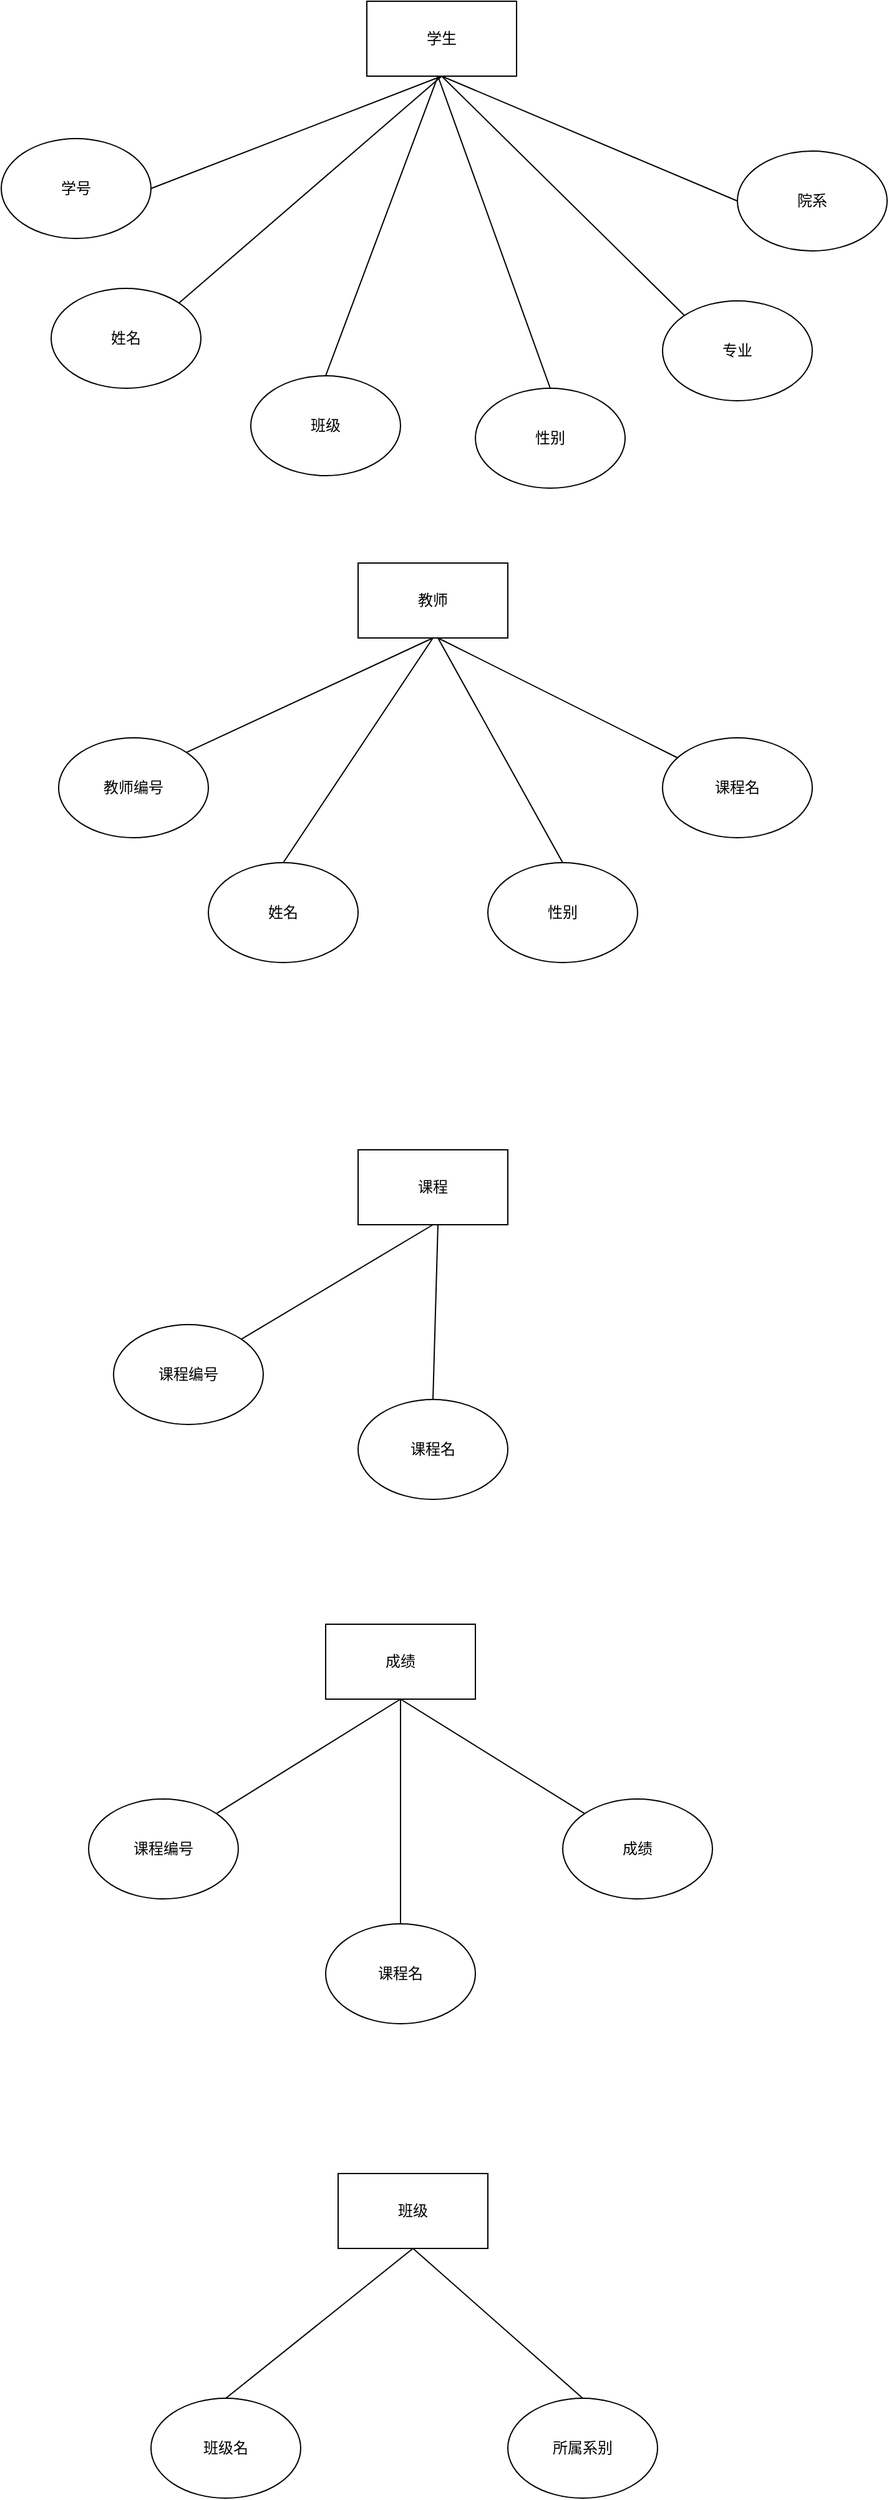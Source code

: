 <mxfile version="10.6.5" type="github"><diagram id="qT8SgKs2lW3Hfv6_advM" name="第 1 页"><mxGraphModel dx="840" dy="462" grid="1" gridSize="10" guides="1" tooltips="1" connect="1" arrows="1" fold="1" page="1" pageScale="1" pageWidth="827" pageHeight="1169" math="0" shadow="0"><root><mxCell id="0"/><mxCell id="1" parent="0"/><mxCell id="ygVg7dF1yFXpPzf_DoHh-1" value="学生" style="rounded=0;whiteSpace=wrap;html=1;" vertex="1" parent="1"><mxGeometry x="353" y="120" width="120" height="60" as="geometry"/></mxCell><mxCell id="ygVg7dF1yFXpPzf_DoHh-2" value="学号" style="ellipse;whiteSpace=wrap;html=1;" vertex="1" parent="1"><mxGeometry x="60" y="230" width="120" height="80" as="geometry"/></mxCell><mxCell id="ygVg7dF1yFXpPzf_DoHh-3" value="姓名" style="ellipse;whiteSpace=wrap;html=1;" vertex="1" parent="1"><mxGeometry x="100" y="350" width="120" height="80" as="geometry"/></mxCell><mxCell id="ygVg7dF1yFXpPzf_DoHh-4" value="班级" style="ellipse;whiteSpace=wrap;html=1;" vertex="1" parent="1"><mxGeometry x="260" y="420" width="120" height="80" as="geometry"/></mxCell><mxCell id="ygVg7dF1yFXpPzf_DoHh-5" value="性别" style="ellipse;whiteSpace=wrap;html=1;" vertex="1" parent="1"><mxGeometry x="440" y="430" width="120" height="80" as="geometry"/></mxCell><mxCell id="ygVg7dF1yFXpPzf_DoHh-6" value="专业" style="ellipse;whiteSpace=wrap;html=1;" vertex="1" parent="1"><mxGeometry x="590" y="360" width="120" height="80" as="geometry"/></mxCell><mxCell id="ygVg7dF1yFXpPzf_DoHh-7" value="院系" style="ellipse;whiteSpace=wrap;html=1;" vertex="1" parent="1"><mxGeometry x="650" y="240" width="120" height="80" as="geometry"/></mxCell><mxCell id="ygVg7dF1yFXpPzf_DoHh-8" value="" style="endArrow=none;html=1;exitX=1;exitY=0.5;exitDx=0;exitDy=0;entryX=0.5;entryY=1;entryDx=0;entryDy=0;" edge="1" parent="1" source="ygVg7dF1yFXpPzf_DoHh-2" target="ygVg7dF1yFXpPzf_DoHh-1"><mxGeometry width="50" height="50" relative="1" as="geometry"><mxPoint x="220" y="260" as="sourcePoint"/><mxPoint x="270" y="210" as="targetPoint"/></mxGeometry></mxCell><mxCell id="ygVg7dF1yFXpPzf_DoHh-9" value="" style="endArrow=none;html=1;exitX=1;exitY=0;exitDx=0;exitDy=0;entryX=0.5;entryY=1;entryDx=0;entryDy=0;" edge="1" parent="1" source="ygVg7dF1yFXpPzf_DoHh-3" target="ygVg7dF1yFXpPzf_DoHh-1"><mxGeometry width="50" height="50" relative="1" as="geometry"><mxPoint x="190" y="280" as="sourcePoint"/><mxPoint x="440" y="190" as="targetPoint"/></mxGeometry></mxCell><mxCell id="ygVg7dF1yFXpPzf_DoHh-10" value="" style="endArrow=none;html=1;entryX=0.5;entryY=1;entryDx=0;entryDy=0;" edge="1" parent="1" target="ygVg7dF1yFXpPzf_DoHh-1"><mxGeometry width="50" height="50" relative="1" as="geometry"><mxPoint x="650" y="280" as="sourcePoint"/><mxPoint x="450" y="200" as="targetPoint"/></mxGeometry></mxCell><mxCell id="ygVg7dF1yFXpPzf_DoHh-11" value="" style="endArrow=none;html=1;exitX=0;exitY=0;exitDx=0;exitDy=0;entryX=0.5;entryY=1;entryDx=0;entryDy=0;" edge="1" parent="1" source="ygVg7dF1yFXpPzf_DoHh-6" target="ygVg7dF1yFXpPzf_DoHh-1"><mxGeometry width="50" height="50" relative="1" as="geometry"><mxPoint x="210" y="300" as="sourcePoint"/><mxPoint x="460" y="210" as="targetPoint"/></mxGeometry></mxCell><mxCell id="ygVg7dF1yFXpPzf_DoHh-12" value="" style="endArrow=none;html=1;exitX=0.5;exitY=0;exitDx=0;exitDy=0;" edge="1" parent="1" source="ygVg7dF1yFXpPzf_DoHh-4"><mxGeometry width="50" height="50" relative="1" as="geometry"><mxPoint x="220" y="310" as="sourcePoint"/><mxPoint x="410" y="180" as="targetPoint"/></mxGeometry></mxCell><mxCell id="ygVg7dF1yFXpPzf_DoHh-13" value="" style="endArrow=none;html=1;exitX=0.5;exitY=0;exitDx=0;exitDy=0;" edge="1" parent="1" source="ygVg7dF1yFXpPzf_DoHh-5"><mxGeometry width="50" height="50" relative="1" as="geometry"><mxPoint x="230" y="320" as="sourcePoint"/><mxPoint x="410" y="180" as="targetPoint"/></mxGeometry></mxCell><mxCell id="ygVg7dF1yFXpPzf_DoHh-14" value="教师" style="rounded=0;whiteSpace=wrap;html=1;" vertex="1" parent="1"><mxGeometry x="346" y="570" width="120" height="60" as="geometry"/></mxCell><mxCell id="ygVg7dF1yFXpPzf_DoHh-15" value="教师编号" style="ellipse;whiteSpace=wrap;html=1;" vertex="1" parent="1"><mxGeometry x="106" y="710" width="120" height="80" as="geometry"/></mxCell><mxCell id="ygVg7dF1yFXpPzf_DoHh-16" value="姓名" style="ellipse;whiteSpace=wrap;html=1;" vertex="1" parent="1"><mxGeometry x="226" y="810" width="120" height="80" as="geometry"/></mxCell><mxCell id="ygVg7dF1yFXpPzf_DoHh-17" value="课程名" style="ellipse;whiteSpace=wrap;html=1;" vertex="1" parent="1"><mxGeometry x="590" y="710" width="120" height="80" as="geometry"/></mxCell><mxCell id="ygVg7dF1yFXpPzf_DoHh-18" value="性别" style="ellipse;whiteSpace=wrap;html=1;" vertex="1" parent="1"><mxGeometry x="450" y="810" width="120" height="80" as="geometry"/></mxCell><mxCell id="ygVg7dF1yFXpPzf_DoHh-19" value="" style="endArrow=none;html=1;entryX=0.5;entryY=1;entryDx=0;entryDy=0;exitX=1;exitY=0;exitDx=0;exitDy=0;" edge="1" parent="1" source="ygVg7dF1yFXpPzf_DoHh-15" target="ygVg7dF1yFXpPzf_DoHh-14"><mxGeometry width="50" height="50" relative="1" as="geometry"><mxPoint x="300" y="710" as="sourcePoint"/><mxPoint x="350" y="660" as="targetPoint"/></mxGeometry></mxCell><mxCell id="ygVg7dF1yFXpPzf_DoHh-20" value="" style="endArrow=none;html=1;entryX=0.5;entryY=1;entryDx=0;entryDy=0;exitX=0.5;exitY=0;exitDx=0;exitDy=0;" edge="1" parent="1" source="ygVg7dF1yFXpPzf_DoHh-16" target="ygVg7dF1yFXpPzf_DoHh-14"><mxGeometry width="50" height="50" relative="1" as="geometry"><mxPoint x="218" y="732" as="sourcePoint"/><mxPoint x="416" y="640" as="targetPoint"/></mxGeometry></mxCell><mxCell id="ygVg7dF1yFXpPzf_DoHh-21" value="" style="endArrow=none;html=1;exitX=0.5;exitY=0;exitDx=0;exitDy=0;" edge="1" parent="1" source="ygVg7dF1yFXpPzf_DoHh-18"><mxGeometry width="50" height="50" relative="1" as="geometry"><mxPoint x="228" y="742" as="sourcePoint"/><mxPoint x="410" y="630" as="targetPoint"/></mxGeometry></mxCell><mxCell id="ygVg7dF1yFXpPzf_DoHh-22" value="" style="endArrow=none;html=1;" edge="1" parent="1" source="ygVg7dF1yFXpPzf_DoHh-17"><mxGeometry width="50" height="50" relative="1" as="geometry"><mxPoint x="238" y="752" as="sourcePoint"/><mxPoint x="410" y="630" as="targetPoint"/></mxGeometry></mxCell><mxCell id="ygVg7dF1yFXpPzf_DoHh-23" value="课程" style="rounded=0;whiteSpace=wrap;html=1;" vertex="1" parent="1"><mxGeometry x="346" y="1040" width="120" height="60" as="geometry"/></mxCell><mxCell id="ygVg7dF1yFXpPzf_DoHh-24" value="课程编号" style="ellipse;whiteSpace=wrap;html=1;" vertex="1" parent="1"><mxGeometry x="150" y="1180" width="120" height="80" as="geometry"/></mxCell><mxCell id="ygVg7dF1yFXpPzf_DoHh-25" value="课程名" style="ellipse;whiteSpace=wrap;html=1;" vertex="1" parent="1"><mxGeometry x="346" y="1240" width="120" height="80" as="geometry"/></mxCell><mxCell id="ygVg7dF1yFXpPzf_DoHh-27" value="" style="endArrow=none;html=1;entryX=0.5;entryY=1;entryDx=0;entryDy=0;exitX=1;exitY=0;exitDx=0;exitDy=0;" edge="1" parent="1" source="ygVg7dF1yFXpPzf_DoHh-24" target="ygVg7dF1yFXpPzf_DoHh-23"><mxGeometry width="50" height="50" relative="1" as="geometry"><mxPoint x="340" y="1190" as="sourcePoint"/><mxPoint x="390" y="1140" as="targetPoint"/></mxGeometry></mxCell><mxCell id="ygVg7dF1yFXpPzf_DoHh-28" value="" style="endArrow=none;html=1;exitX=0.5;exitY=0;exitDx=0;exitDy=0;" edge="1" parent="1" source="ygVg7dF1yFXpPzf_DoHh-25"><mxGeometry width="50" height="50" relative="1" as="geometry"><mxPoint x="400" y="1210" as="sourcePoint"/><mxPoint x="410" y="1100" as="targetPoint"/></mxGeometry></mxCell><mxCell id="ygVg7dF1yFXpPzf_DoHh-29" value="成绩" style="rounded=0;whiteSpace=wrap;html=1;" vertex="1" parent="1"><mxGeometry x="320" y="1420" width="120" height="60" as="geometry"/></mxCell><mxCell id="ygVg7dF1yFXpPzf_DoHh-30" value="课程编号" style="ellipse;whiteSpace=wrap;html=1;" vertex="1" parent="1"><mxGeometry x="130" y="1560" width="120" height="80" as="geometry"/></mxCell><mxCell id="ygVg7dF1yFXpPzf_DoHh-31" value="课程名" style="ellipse;whiteSpace=wrap;html=1;" vertex="1" parent="1"><mxGeometry x="320" y="1660" width="120" height="80" as="geometry"/></mxCell><mxCell id="ygVg7dF1yFXpPzf_DoHh-33" value="成绩" style="ellipse;whiteSpace=wrap;html=1;" vertex="1" parent="1"><mxGeometry x="510" y="1560" width="120" height="80" as="geometry"/></mxCell><mxCell id="ygVg7dF1yFXpPzf_DoHh-34" value="" style="endArrow=none;html=1;exitX=1;exitY=0;exitDx=0;exitDy=0;entryX=0.5;entryY=1;entryDx=0;entryDy=0;" edge="1" parent="1" source="ygVg7dF1yFXpPzf_DoHh-30" target="ygVg7dF1yFXpPzf_DoHh-29"><mxGeometry width="50" height="50" relative="1" as="geometry"><mxPoint x="300" y="1560" as="sourcePoint"/><mxPoint x="370" y="1520" as="targetPoint"/></mxGeometry></mxCell><mxCell id="ygVg7dF1yFXpPzf_DoHh-35" value="" style="endArrow=none;html=1;exitX=0.5;exitY=0;exitDx=0;exitDy=0;" edge="1" parent="1" source="ygVg7dF1yFXpPzf_DoHh-31"><mxGeometry width="50" height="50" relative="1" as="geometry"><mxPoint x="242" y="1582" as="sourcePoint"/><mxPoint x="380" y="1480" as="targetPoint"/></mxGeometry></mxCell><mxCell id="ygVg7dF1yFXpPzf_DoHh-36" value="" style="endArrow=none;html=1;exitX=0;exitY=0;exitDx=0;exitDy=0;" edge="1" parent="1" source="ygVg7dF1yFXpPzf_DoHh-33"><mxGeometry width="50" height="50" relative="1" as="geometry"><mxPoint x="252" y="1592" as="sourcePoint"/><mxPoint x="380" y="1480" as="targetPoint"/></mxGeometry></mxCell><mxCell id="ygVg7dF1yFXpPzf_DoHh-37" value="班级" style="rounded=0;whiteSpace=wrap;html=1;" vertex="1" parent="1"><mxGeometry x="330" y="1860" width="120" height="60" as="geometry"/></mxCell><mxCell id="ygVg7dF1yFXpPzf_DoHh-38" value="班级名" style="ellipse;whiteSpace=wrap;html=1;" vertex="1" parent="1"><mxGeometry x="180" y="2040" width="120" height="80" as="geometry"/></mxCell><mxCell id="ygVg7dF1yFXpPzf_DoHh-39" value="所属系别" style="ellipse;whiteSpace=wrap;html=1;" vertex="1" parent="1"><mxGeometry x="466" y="2040" width="120" height="80" as="geometry"/></mxCell><mxCell id="ygVg7dF1yFXpPzf_DoHh-40" value="" style="endArrow=none;html=1;entryX=0.5;entryY=1;entryDx=0;entryDy=0;exitX=0.5;exitY=0;exitDx=0;exitDy=0;" edge="1" parent="1" source="ygVg7dF1yFXpPzf_DoHh-38" target="ygVg7dF1yFXpPzf_DoHh-37"><mxGeometry width="50" height="50" relative="1" as="geometry"><mxPoint x="310" y="2030" as="sourcePoint"/><mxPoint x="360" y="1980" as="targetPoint"/></mxGeometry></mxCell><mxCell id="ygVg7dF1yFXpPzf_DoHh-41" value="" style="endArrow=none;html=1;exitX=0.5;exitY=0;exitDx=0;exitDy=0;" edge="1" parent="1" source="ygVg7dF1yFXpPzf_DoHh-39"><mxGeometry width="50" height="50" relative="1" as="geometry"><mxPoint x="250" y="2050" as="sourcePoint"/><mxPoint x="390" y="1920" as="targetPoint"/></mxGeometry></mxCell></root></mxGraphModel></diagram></mxfile>